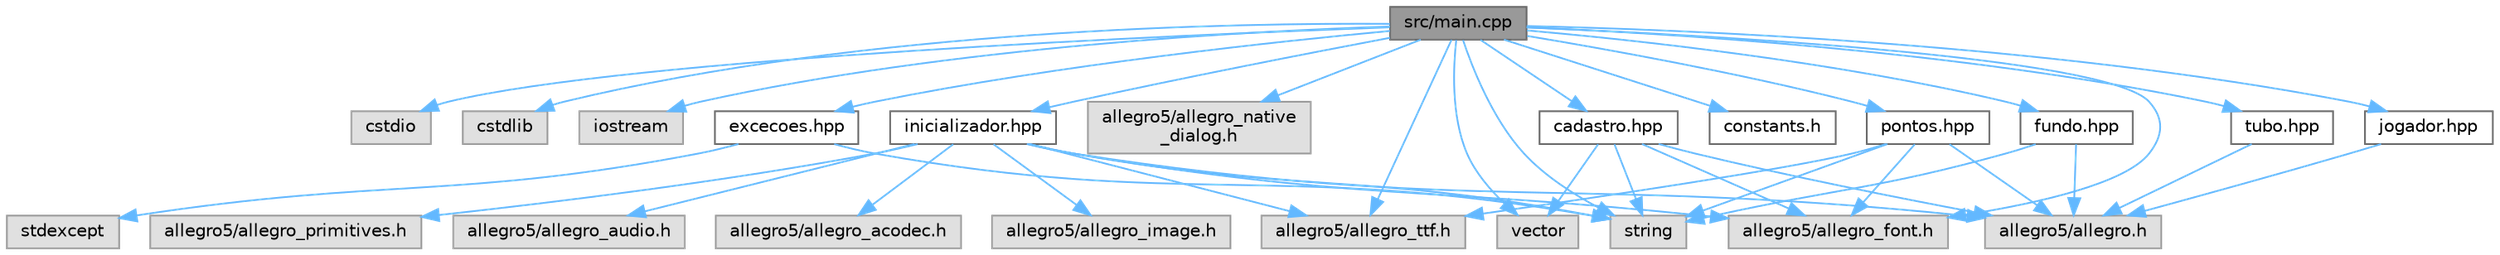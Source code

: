 digraph "src/main.cpp"
{
 // LATEX_PDF_SIZE
  bgcolor="transparent";
  edge [fontname=Helvetica,fontsize=10,labelfontname=Helvetica,labelfontsize=10];
  node [fontname=Helvetica,fontsize=10,shape=box,height=0.2,width=0.4];
  Node1 [id="Node000001",label="src/main.cpp",height=0.2,width=0.4,color="gray40", fillcolor="grey60", style="filled", fontcolor="black",tooltip=" "];
  Node1 -> Node2 [id="edge1_Node000001_Node000002",color="steelblue1",style="solid",tooltip=" "];
  Node2 [id="Node000002",label="cstdio",height=0.2,width=0.4,color="grey60", fillcolor="#E0E0E0", style="filled",tooltip=" "];
  Node1 -> Node3 [id="edge2_Node000001_Node000003",color="steelblue1",style="solid",tooltip=" "];
  Node3 [id="Node000003",label="cstdlib",height=0.2,width=0.4,color="grey60", fillcolor="#E0E0E0", style="filled",tooltip=" "];
  Node1 -> Node4 [id="edge3_Node000001_Node000004",color="steelblue1",style="solid",tooltip=" "];
  Node4 [id="Node000004",label="iostream",height=0.2,width=0.4,color="grey60", fillcolor="#E0E0E0", style="filled",tooltip=" "];
  Node1 -> Node5 [id="edge4_Node000001_Node000005",color="steelblue1",style="solid",tooltip=" "];
  Node5 [id="Node000005",label="string",height=0.2,width=0.4,color="grey60", fillcolor="#E0E0E0", style="filled",tooltip=" "];
  Node1 -> Node6 [id="edge5_Node000001_Node000006",color="steelblue1",style="solid",tooltip=" "];
  Node6 [id="Node000006",label="vector",height=0.2,width=0.4,color="grey60", fillcolor="#E0E0E0", style="filled",tooltip=" "];
  Node1 -> Node7 [id="edge6_Node000001_Node000007",color="steelblue1",style="solid",tooltip=" "];
  Node7 [id="Node000007",label="allegro5/allegro_native\l_dialog.h",height=0.2,width=0.4,color="grey60", fillcolor="#E0E0E0", style="filled",tooltip=" "];
  Node1 -> Node8 [id="edge7_Node000001_Node000008",color="steelblue1",style="solid",tooltip=" "];
  Node8 [id="Node000008",label="allegro5/allegro_font.h",height=0.2,width=0.4,color="grey60", fillcolor="#E0E0E0", style="filled",tooltip=" "];
  Node1 -> Node9 [id="edge8_Node000001_Node000009",color="steelblue1",style="solid",tooltip=" "];
  Node9 [id="Node000009",label="allegro5/allegro_ttf.h",height=0.2,width=0.4,color="grey60", fillcolor="#E0E0E0", style="filled",tooltip=" "];
  Node1 -> Node10 [id="edge9_Node000001_Node000010",color="steelblue1",style="solid",tooltip=" "];
  Node10 [id="Node000010",label="inicializador.hpp",height=0.2,width=0.4,color="grey40", fillcolor="white", style="filled",URL="$inicializador_8hpp.html",tooltip=" "];
  Node10 -> Node5 [id="edge10_Node000010_Node000005",color="steelblue1",style="solid",tooltip=" "];
  Node10 -> Node11 [id="edge11_Node000010_Node000011",color="steelblue1",style="solid",tooltip=" "];
  Node11 [id="Node000011",label="allegro5/allegro.h",height=0.2,width=0.4,color="grey60", fillcolor="#E0E0E0", style="filled",tooltip=" "];
  Node10 -> Node8 [id="edge12_Node000010_Node000008",color="steelblue1",style="solid",tooltip=" "];
  Node10 -> Node9 [id="edge13_Node000010_Node000009",color="steelblue1",style="solid",tooltip=" "];
  Node10 -> Node12 [id="edge14_Node000010_Node000012",color="steelblue1",style="solid",tooltip=" "];
  Node12 [id="Node000012",label="allegro5/allegro_audio.h",height=0.2,width=0.4,color="grey60", fillcolor="#E0E0E0", style="filled",tooltip=" "];
  Node10 -> Node13 [id="edge15_Node000010_Node000013",color="steelblue1",style="solid",tooltip=" "];
  Node13 [id="Node000013",label="allegro5/allegro_acodec.h",height=0.2,width=0.4,color="grey60", fillcolor="#E0E0E0", style="filled",tooltip=" "];
  Node10 -> Node14 [id="edge16_Node000010_Node000014",color="steelblue1",style="solid",tooltip=" "];
  Node14 [id="Node000014",label="allegro5/allegro_image.h",height=0.2,width=0.4,color="grey60", fillcolor="#E0E0E0", style="filled",tooltip=" "];
  Node10 -> Node15 [id="edge17_Node000010_Node000015",color="steelblue1",style="solid",tooltip=" "];
  Node15 [id="Node000015",label="allegro5/allegro_primitives.h",height=0.2,width=0.4,color="grey60", fillcolor="#E0E0E0", style="filled",tooltip=" "];
  Node1 -> Node16 [id="edge18_Node000001_Node000016",color="steelblue1",style="solid",tooltip=" "];
  Node16 [id="Node000016",label="excecoes.hpp",height=0.2,width=0.4,color="grey40", fillcolor="white", style="filled",URL="$excecoes_8hpp.html",tooltip=" "];
  Node16 -> Node17 [id="edge19_Node000016_Node000017",color="steelblue1",style="solid",tooltip=" "];
  Node17 [id="Node000017",label="stdexcept",height=0.2,width=0.4,color="grey60", fillcolor="#E0E0E0", style="filled",tooltip=" "];
  Node16 -> Node5 [id="edge20_Node000016_Node000005",color="steelblue1",style="solid",tooltip=" "];
  Node1 -> Node18 [id="edge21_Node000001_Node000018",color="steelblue1",style="solid",tooltip=" "];
  Node18 [id="Node000018",label="constants.h",height=0.2,width=0.4,color="grey40", fillcolor="white", style="filled",URL="$constants_8h.html",tooltip=" "];
  Node1 -> Node19 [id="edge22_Node000001_Node000019",color="steelblue1",style="solid",tooltip=" "];
  Node19 [id="Node000019",label="fundo.hpp",height=0.2,width=0.4,color="grey40", fillcolor="white", style="filled",URL="$fundo_8hpp.html",tooltip=" "];
  Node19 -> Node5 [id="edge23_Node000019_Node000005",color="steelblue1",style="solid",tooltip=" "];
  Node19 -> Node11 [id="edge24_Node000019_Node000011",color="steelblue1",style="solid",tooltip=" "];
  Node1 -> Node20 [id="edge25_Node000001_Node000020",color="steelblue1",style="solid",tooltip=" "];
  Node20 [id="Node000020",label="tubo.hpp",height=0.2,width=0.4,color="grey40", fillcolor="white", style="filled",URL="$tubo_8hpp.html",tooltip=" "];
  Node20 -> Node11 [id="edge26_Node000020_Node000011",color="steelblue1",style="solid",tooltip=" "];
  Node1 -> Node21 [id="edge27_Node000001_Node000021",color="steelblue1",style="solid",tooltip=" "];
  Node21 [id="Node000021",label="jogador.hpp",height=0.2,width=0.4,color="grey40", fillcolor="white", style="filled",URL="$jogador_8hpp.html",tooltip=" "];
  Node21 -> Node11 [id="edge28_Node000021_Node000011",color="steelblue1",style="solid",tooltip=" "];
  Node1 -> Node22 [id="edge29_Node000001_Node000022",color="steelblue1",style="solid",tooltip=" "];
  Node22 [id="Node000022",label="pontos.hpp",height=0.2,width=0.4,color="grey40", fillcolor="white", style="filled",URL="$pontos_8hpp.html",tooltip=" "];
  Node22 -> Node5 [id="edge30_Node000022_Node000005",color="steelblue1",style="solid",tooltip=" "];
  Node22 -> Node8 [id="edge31_Node000022_Node000008",color="steelblue1",style="solid",tooltip=" "];
  Node22 -> Node11 [id="edge32_Node000022_Node000011",color="steelblue1",style="solid",tooltip=" "];
  Node22 -> Node9 [id="edge33_Node000022_Node000009",color="steelblue1",style="solid",tooltip=" "];
  Node1 -> Node23 [id="edge34_Node000001_Node000023",color="steelblue1",style="solid",tooltip=" "];
  Node23 [id="Node000023",label="cadastro.hpp",height=0.2,width=0.4,color="grey40", fillcolor="white", style="filled",URL="$cadastro_8hpp.html",tooltip=" "];
  Node23 -> Node5 [id="edge35_Node000023_Node000005",color="steelblue1",style="solid",tooltip=" "];
  Node23 -> Node6 [id="edge36_Node000023_Node000006",color="steelblue1",style="solid",tooltip=" "];
  Node23 -> Node11 [id="edge37_Node000023_Node000011",color="steelblue1",style="solid",tooltip=" "];
  Node23 -> Node8 [id="edge38_Node000023_Node000008",color="steelblue1",style="solid",tooltip=" "];
}
